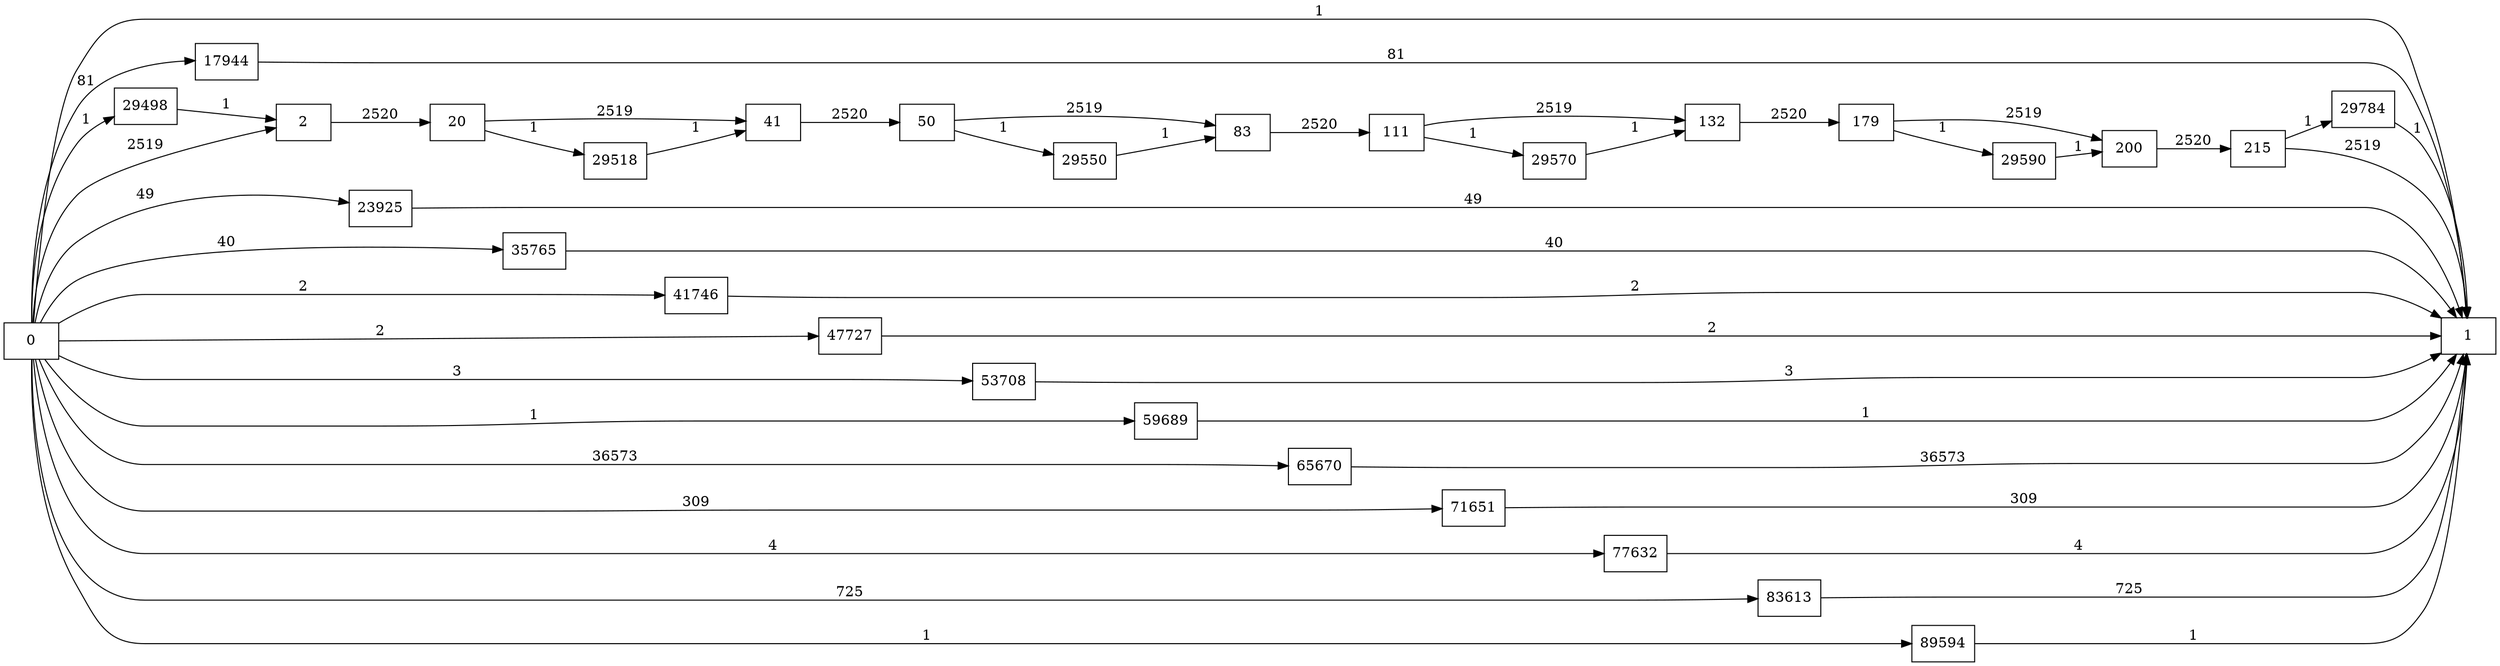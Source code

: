 digraph {
	graph [rankdir=LR]
	node [shape=rectangle]
	2 -> 20 [label=2520]
	20 -> 41 [label=2519]
	20 -> 29518 [label=1]
	41 -> 50 [label=2520]
	50 -> 83 [label=2519]
	50 -> 29550 [label=1]
	83 -> 111 [label=2520]
	111 -> 132 [label=2519]
	111 -> 29570 [label=1]
	132 -> 179 [label=2520]
	179 -> 200 [label=2519]
	179 -> 29590 [label=1]
	200 -> 215 [label=2520]
	215 -> 1 [label=2519]
	215 -> 29784 [label=1]
	17944 -> 1 [label=81]
	23925 -> 1 [label=49]
	29498 -> 2 [label=1]
	29518 -> 41 [label=1]
	29550 -> 83 [label=1]
	29570 -> 132 [label=1]
	29590 -> 200 [label=1]
	29784 -> 1 [label=1]
	35765 -> 1 [label=40]
	41746 -> 1 [label=2]
	47727 -> 1 [label=2]
	53708 -> 1 [label=3]
	59689 -> 1 [label=1]
	65670 -> 1 [label=36573]
	71651 -> 1 [label=309]
	77632 -> 1 [label=4]
	83613 -> 1 [label=725]
	89594 -> 1 [label=1]
	0 -> 2 [label=2519]
	0 -> 1 [label=1]
	0 -> 17944 [label=81]
	0 -> 23925 [label=49]
	0 -> 29498 [label=1]
	0 -> 35765 [label=40]
	0 -> 41746 [label=2]
	0 -> 47727 [label=2]
	0 -> 53708 [label=3]
	0 -> 59689 [label=1]
	0 -> 65670 [label=36573]
	0 -> 71651 [label=309]
	0 -> 77632 [label=4]
	0 -> 83613 [label=725]
	0 -> 89594 [label=1]
}
